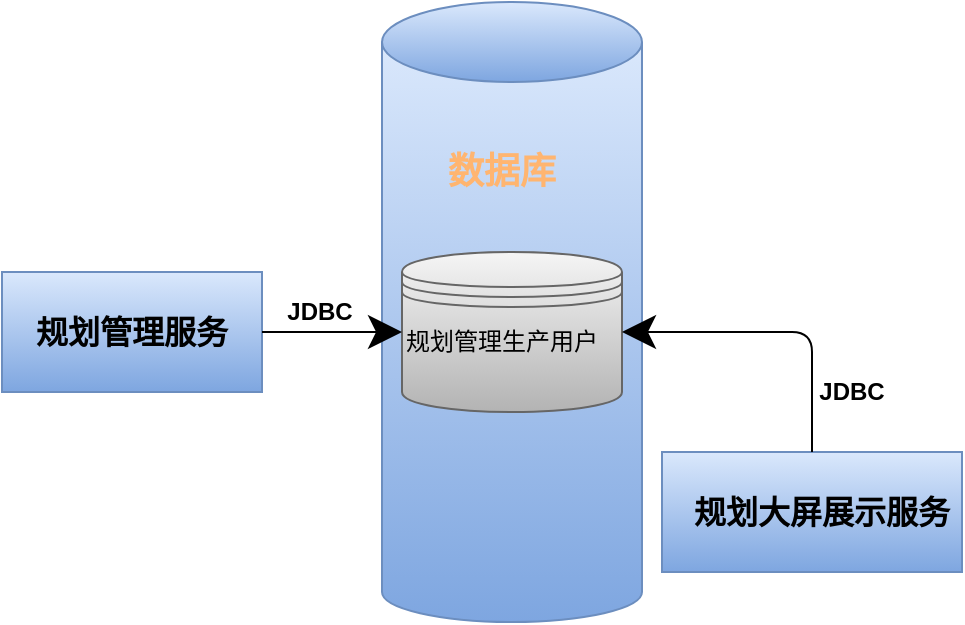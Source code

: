 <mxfile version="15.3.3" type="github">
  <diagram id="lwz_ERbqtApTmb-mG5vc" name="Page-1">
    <mxGraphModel dx="1102" dy="533" grid="1" gridSize="10" guides="1" tooltips="1" connect="1" arrows="1" fold="1" page="1" pageScale="1" pageWidth="827" pageHeight="1169" math="0" shadow="0">
      <root>
        <mxCell id="0" />
        <mxCell id="1" parent="0" />
        <mxCell id="PumWqLGBwoQfxq9mnSlO-6" value="" style="shape=cylinder3;whiteSpace=wrap;html=1;boundedLbl=1;backgroundOutline=1;size=15;lid=0;hachureGap=4;pointerEvents=0;fillColor=#dae8fc;strokeColor=#6c8ebf;gradientColor=#7ea6e0;" parent="1" vertex="1">
          <mxGeometry x="420" y="130" width="130" height="290" as="geometry" />
        </mxCell>
        <mxCell id="PumWqLGBwoQfxq9mnSlO-7" value="" style="verticalLabelPosition=bottom;verticalAlign=top;html=1;shape=mxgraph.flowchart.on-page_reference;hachureGap=4;pointerEvents=0;gradientColor=#7ea6e0;fillColor=#dae8fc;strokeColor=#6c8ebf;" parent="1" vertex="1">
          <mxGeometry x="420" y="110" width="130" height="40" as="geometry" />
        </mxCell>
        <mxCell id="PumWqLGBwoQfxq9mnSlO-9" value="&lt;font style=&quot;font-size: 18px&quot; color=&quot;#ffb570&quot;&gt;&lt;b&gt;数据库&lt;/b&gt;&lt;/font&gt;" style="text;html=1;strokeColor=none;fillColor=none;align=center;verticalAlign=middle;whiteSpace=wrap;rounded=0;hachureGap=4;pointerEvents=0;" parent="1" vertex="1">
          <mxGeometry x="445" y="180" width="70" height="30" as="geometry" />
        </mxCell>
        <mxCell id="PumWqLGBwoQfxq9mnSlO-10" value="" style="shape=datastore;whiteSpace=wrap;html=1;hachureGap=4;pointerEvents=0;gradientColor=#b3b3b3;fillColor=#f5f5f5;strokeColor=#666666;" parent="1" vertex="1">
          <mxGeometry x="430" y="235" width="110" height="80" as="geometry" />
        </mxCell>
        <mxCell id="PumWqLGBwoQfxq9mnSlO-11" value="规划管理生产用户" style="text;html=1;strokeColor=none;fillColor=none;align=center;verticalAlign=middle;whiteSpace=wrap;rounded=0;hachureGap=4;pointerEvents=0;" parent="1" vertex="1">
          <mxGeometry x="430" y="270" width="100" height="20" as="geometry" />
        </mxCell>
        <mxCell id="PumWqLGBwoQfxq9mnSlO-13" value="" style="rounded=0;whiteSpace=wrap;html=1;hachureGap=4;pointerEvents=0;gradientColor=#7ea6e0;fillColor=#dae8fc;strokeColor=#6c8ebf;" parent="1" vertex="1">
          <mxGeometry x="230" y="245" width="130" height="60" as="geometry" />
        </mxCell>
        <mxCell id="vK_XfO-d_SIj0LU2bE5i-1" value="" style="rounded=0;whiteSpace=wrap;html=1;hachureGap=4;pointerEvents=0;fillColor=#dae8fc;strokeColor=#6c8ebf;gradientColor=#7ea6e0;" parent="1" vertex="1">
          <mxGeometry x="560" y="335" width="150" height="60" as="geometry" />
        </mxCell>
        <mxCell id="vK_XfO-d_SIj0LU2bE5i-2" value="&lt;b&gt;&lt;font style=&quot;font-size: 16px&quot;&gt;规划大屏展示服务&lt;/font&gt;&lt;/b&gt;" style="text;html=1;strokeColor=none;fillColor=none;align=center;verticalAlign=middle;whiteSpace=wrap;rounded=0;hachureGap=4;pointerEvents=0;" parent="1" vertex="1">
          <mxGeometry x="570" y="355" width="140" height="20" as="geometry" />
        </mxCell>
        <mxCell id="vK_XfO-d_SIj0LU2bE5i-4" value="&lt;b&gt;JDBC&lt;/b&gt;" style="text;html=1;strokeColor=none;fillColor=none;align=center;verticalAlign=middle;whiteSpace=wrap;rounded=0;hachureGap=4;pointerEvents=0;" parent="1" vertex="1">
          <mxGeometry x="630" y="290" width="50" height="30" as="geometry" />
        </mxCell>
        <mxCell id="PumWqLGBwoQfxq9mnSlO-14" value="&lt;b&gt;&lt;font style=&quot;font-size: 16px&quot;&gt;规划管理服务&lt;/font&gt;&lt;/b&gt;" style="text;html=1;strokeColor=none;fillColor=none;align=center;verticalAlign=middle;whiteSpace=wrap;rounded=0;hachureGap=4;pointerEvents=0;" parent="1" vertex="1">
          <mxGeometry x="245" y="265" width="100" height="20" as="geometry" />
        </mxCell>
        <mxCell id="e7DdUHG_uZ_ilsRM5Uea-4" value="" style="endArrow=classic;html=1;startSize=14;endSize=14;sourcePerimeterSpacing=8;targetPerimeterSpacing=8;exitX=0.5;exitY=0;exitDx=0;exitDy=0;entryX=1;entryY=0.5;entryDx=0;entryDy=0;" edge="1" parent="1" source="vK_XfO-d_SIj0LU2bE5i-1" target="PumWqLGBwoQfxq9mnSlO-10">
          <mxGeometry width="50" height="50" relative="1" as="geometry">
            <mxPoint x="390" y="300" as="sourcePoint" />
            <mxPoint x="440" y="250" as="targetPoint" />
            <Array as="points">
              <mxPoint x="635" y="275" />
            </Array>
          </mxGeometry>
        </mxCell>
        <mxCell id="e7DdUHG_uZ_ilsRM5Uea-6" value="" style="endArrow=classic;html=1;startSize=14;endSize=14;sourcePerimeterSpacing=8;targetPerimeterSpacing=8;exitX=1;exitY=0.5;exitDx=0;exitDy=0;entryX=0;entryY=0.5;entryDx=0;entryDy=0;" edge="1" parent="1" source="PumWqLGBwoQfxq9mnSlO-13" target="PumWqLGBwoQfxq9mnSlO-10">
          <mxGeometry width="50" height="50" relative="1" as="geometry">
            <mxPoint x="390" y="300" as="sourcePoint" />
            <mxPoint x="440" y="250" as="targetPoint" />
          </mxGeometry>
        </mxCell>
        <mxCell id="e7DdUHG_uZ_ilsRM5Uea-7" value="&lt;b&gt;JDBC&lt;/b&gt;" style="text;html=1;strokeColor=none;fillColor=none;align=center;verticalAlign=middle;whiteSpace=wrap;rounded=0;hachureGap=4;pointerEvents=0;" vertex="1" parent="1">
          <mxGeometry x="364" y="250" width="50" height="30" as="geometry" />
        </mxCell>
      </root>
    </mxGraphModel>
  </diagram>
</mxfile>
